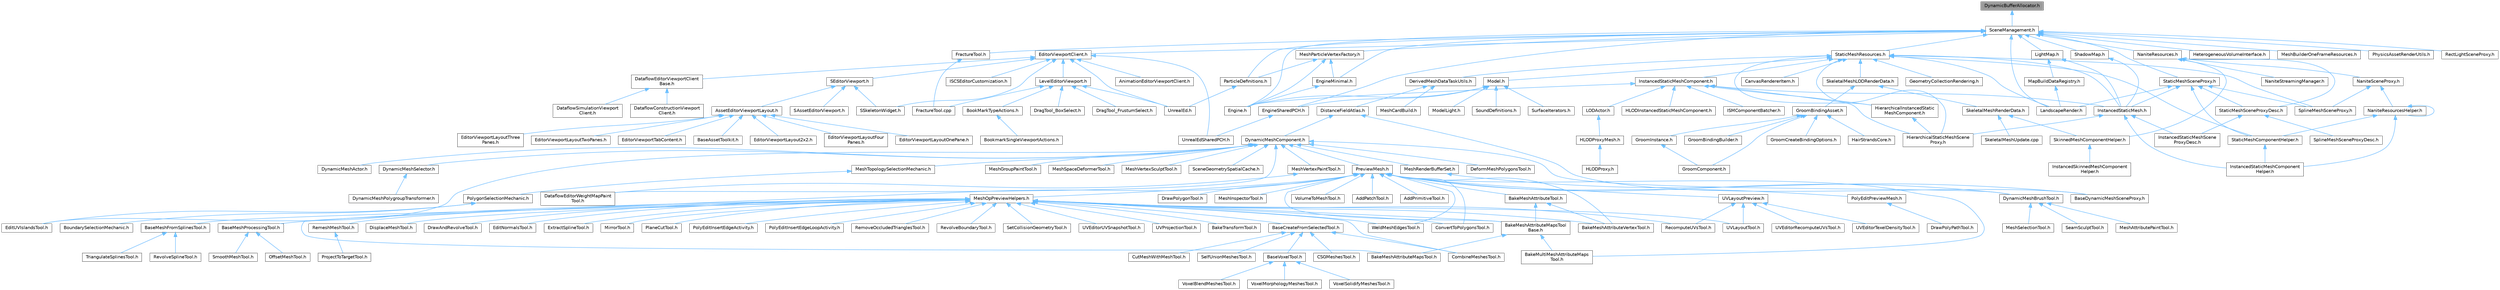 digraph "DynamicBufferAllocator.h"
{
 // INTERACTIVE_SVG=YES
 // LATEX_PDF_SIZE
  bgcolor="transparent";
  edge [fontname=Helvetica,fontsize=10,labelfontname=Helvetica,labelfontsize=10];
  node [fontname=Helvetica,fontsize=10,shape=box,height=0.2,width=0.4];
  Node1 [id="Node000001",label="DynamicBufferAllocator.h",height=0.2,width=0.4,color="gray40", fillcolor="grey60", style="filled", fontcolor="black",tooltip=" "];
  Node1 -> Node2 [id="edge1_Node000001_Node000002",dir="back",color="steelblue1",style="solid",tooltip=" "];
  Node2 [id="Node000002",label="SceneManagement.h",height=0.2,width=0.4,color="grey40", fillcolor="white", style="filled",URL="$de/db9/SceneManagement_8h.html",tooltip=" "];
  Node2 -> Node3 [id="edge2_Node000002_Node000003",dir="back",color="steelblue1",style="solid",tooltip=" "];
  Node3 [id="Node000003",label="EditorViewportClient.h",height=0.2,width=0.4,color="grey40", fillcolor="white", style="filled",URL="$d4/d41/EditorViewportClient_8h.html",tooltip=" "];
  Node3 -> Node4 [id="edge3_Node000003_Node000004",dir="back",color="steelblue1",style="solid",tooltip=" "];
  Node4 [id="Node000004",label="AnimationEditorViewportClient.h",height=0.2,width=0.4,color="grey40", fillcolor="white", style="filled",URL="$d1/d45/AnimationEditorViewportClient_8h.html",tooltip=" "];
  Node3 -> Node5 [id="edge4_Node000003_Node000005",dir="back",color="steelblue1",style="solid",tooltip=" "];
  Node5 [id="Node000005",label="DataflowEditorViewportClient\lBase.h",height=0.2,width=0.4,color="grey40", fillcolor="white", style="filled",URL="$d8/ddd/DataflowEditorViewportClientBase_8h.html",tooltip=" "];
  Node5 -> Node6 [id="edge5_Node000005_Node000006",dir="back",color="steelblue1",style="solid",tooltip=" "];
  Node6 [id="Node000006",label="DataflowConstructionViewport\lClient.h",height=0.2,width=0.4,color="grey40", fillcolor="white", style="filled",URL="$d5/da1/DataflowConstructionViewportClient_8h.html",tooltip=" "];
  Node5 -> Node7 [id="edge6_Node000005_Node000007",dir="back",color="steelblue1",style="solid",tooltip=" "];
  Node7 [id="Node000007",label="DataflowSimulationViewport\lClient.h",height=0.2,width=0.4,color="grey40", fillcolor="white", style="filled",URL="$da/d6a/DataflowSimulationViewportClient_8h.html",tooltip=" "];
  Node3 -> Node8 [id="edge7_Node000003_Node000008",dir="back",color="steelblue1",style="solid",tooltip=" "];
  Node8 [id="Node000008",label="ISCSEditorCustomization.h",height=0.2,width=0.4,color="grey40", fillcolor="white", style="filled",URL="$de/d19/ISCSEditorCustomization_8h.html",tooltip=" "];
  Node3 -> Node9 [id="edge8_Node000003_Node000009",dir="back",color="steelblue1",style="solid",tooltip=" "];
  Node9 [id="Node000009",label="LevelEditorViewport.h",height=0.2,width=0.4,color="grey40", fillcolor="white", style="filled",URL="$d4/ddf/LevelEditorViewport_8h.html",tooltip=" "];
  Node9 -> Node10 [id="edge9_Node000009_Node000010",dir="back",color="steelblue1",style="solid",tooltip=" "];
  Node10 [id="Node000010",label="BookMarkTypeActions.h",height=0.2,width=0.4,color="grey40", fillcolor="white", style="filled",URL="$d0/d2f/BookMarkTypeActions_8h.html",tooltip=" "];
  Node10 -> Node11 [id="edge10_Node000010_Node000011",dir="back",color="steelblue1",style="solid",tooltip=" "];
  Node11 [id="Node000011",label="BookmarkSingleViewportActions.h",height=0.2,width=0.4,color="grey40", fillcolor="white", style="filled",URL="$d3/dd5/BookmarkSingleViewportActions_8h.html",tooltip=" "];
  Node9 -> Node12 [id="edge11_Node000009_Node000012",dir="back",color="steelblue1",style="solid",tooltip=" "];
  Node12 [id="Node000012",label="DragTool_BoxSelect.h",height=0.2,width=0.4,color="grey40", fillcolor="white", style="filled",URL="$da/dbf/DragTool__BoxSelect_8h.html",tooltip=" "];
  Node9 -> Node13 [id="edge12_Node000009_Node000013",dir="back",color="steelblue1",style="solid",tooltip=" "];
  Node13 [id="Node000013",label="DragTool_FrustumSelect.h",height=0.2,width=0.4,color="grey40", fillcolor="white", style="filled",URL="$db/de7/DragTool__FrustumSelect_8h.html",tooltip=" "];
  Node9 -> Node14 [id="edge13_Node000009_Node000014",dir="back",color="steelblue1",style="solid",tooltip=" "];
  Node14 [id="Node000014",label="FractureTool.cpp",height=0.2,width=0.4,color="grey40", fillcolor="white", style="filled",URL="$dc/d9a/FractureTool_8cpp.html",tooltip=" "];
  Node9 -> Node15 [id="edge14_Node000009_Node000015",dir="back",color="steelblue1",style="solid",tooltip=" "];
  Node15 [id="Node000015",label="UnrealEd.h",height=0.2,width=0.4,color="grey40", fillcolor="white", style="filled",URL="$d2/d5f/UnrealEd_8h.html",tooltip=" "];
  Node3 -> Node16 [id="edge15_Node000003_Node000016",dir="back",color="steelblue1",style="solid",tooltip=" "];
  Node16 [id="Node000016",label="SEditorViewport.h",height=0.2,width=0.4,color="grey40", fillcolor="white", style="filled",URL="$dd/de0/SEditorViewport_8h.html",tooltip=" "];
  Node16 -> Node17 [id="edge16_Node000016_Node000017",dir="back",color="steelblue1",style="solid",tooltip=" "];
  Node17 [id="Node000017",label="AssetEditorViewportLayout.h",height=0.2,width=0.4,color="grey40", fillcolor="white", style="filled",URL="$df/d46/AssetEditorViewportLayout_8h.html",tooltip=" "];
  Node17 -> Node18 [id="edge17_Node000017_Node000018",dir="back",color="steelblue1",style="solid",tooltip=" "];
  Node18 [id="Node000018",label="BaseAssetToolkit.h",height=0.2,width=0.4,color="grey40", fillcolor="white", style="filled",URL="$d4/d85/BaseAssetToolkit_8h.html",tooltip=" "];
  Node17 -> Node19 [id="edge18_Node000017_Node000019",dir="back",color="steelblue1",style="solid",tooltip=" "];
  Node19 [id="Node000019",label="EditorViewportLayout2x2.h",height=0.2,width=0.4,color="grey40", fillcolor="white", style="filled",URL="$df/dbd/EditorViewportLayout2x2_8h.html",tooltip=" "];
  Node17 -> Node20 [id="edge19_Node000017_Node000020",dir="back",color="steelblue1",style="solid",tooltip=" "];
  Node20 [id="Node000020",label="EditorViewportLayoutFour\lPanes.h",height=0.2,width=0.4,color="grey40", fillcolor="white", style="filled",URL="$d4/d84/EditorViewportLayoutFourPanes_8h.html",tooltip=" "];
  Node17 -> Node21 [id="edge20_Node000017_Node000021",dir="back",color="steelblue1",style="solid",tooltip=" "];
  Node21 [id="Node000021",label="EditorViewportLayoutOnePane.h",height=0.2,width=0.4,color="grey40", fillcolor="white", style="filled",URL="$d2/da6/EditorViewportLayoutOnePane_8h.html",tooltip=" "];
  Node17 -> Node22 [id="edge21_Node000017_Node000022",dir="back",color="steelblue1",style="solid",tooltip=" "];
  Node22 [id="Node000022",label="EditorViewportLayoutThree\lPanes.h",height=0.2,width=0.4,color="grey40", fillcolor="white", style="filled",URL="$d2/d25/EditorViewportLayoutThreePanes_8h.html",tooltip=" "];
  Node17 -> Node23 [id="edge22_Node000017_Node000023",dir="back",color="steelblue1",style="solid",tooltip=" "];
  Node23 [id="Node000023",label="EditorViewportLayoutTwoPanes.h",height=0.2,width=0.4,color="grey40", fillcolor="white", style="filled",URL="$dc/d66/EditorViewportLayoutTwoPanes_8h.html",tooltip=" "];
  Node17 -> Node24 [id="edge23_Node000017_Node000024",dir="back",color="steelblue1",style="solid",tooltip=" "];
  Node24 [id="Node000024",label="EditorViewportTabContent.h",height=0.2,width=0.4,color="grey40", fillcolor="white", style="filled",URL="$d9/da4/EditorViewportTabContent_8h.html",tooltip=" "];
  Node16 -> Node25 [id="edge24_Node000016_Node000025",dir="back",color="steelblue1",style="solid",tooltip=" "];
  Node25 [id="Node000025",label="SAssetEditorViewport.h",height=0.2,width=0.4,color="grey40", fillcolor="white", style="filled",URL="$df/d5a/SAssetEditorViewport_8h.html",tooltip=" "];
  Node16 -> Node26 [id="edge25_Node000016_Node000026",dir="back",color="steelblue1",style="solid",tooltip=" "];
  Node26 [id="Node000026",label="SSkeletonWidget.h",height=0.2,width=0.4,color="grey40", fillcolor="white", style="filled",URL="$dd/da7/SSkeletonWidget_8h.html",tooltip=" "];
  Node3 -> Node26 [id="edge26_Node000003_Node000026",dir="back",color="steelblue1",style="solid",tooltip=" "];
  Node3 -> Node15 [id="edge27_Node000003_Node000015",dir="back",color="steelblue1",style="solid",tooltip=" "];
  Node3 -> Node27 [id="edge28_Node000003_Node000027",dir="back",color="steelblue1",style="solid",tooltip=" "];
  Node27 [id="Node000027",label="UnrealEdSharedPCH.h",height=0.2,width=0.4,color="grey40", fillcolor="white", style="filled",URL="$d1/de6/UnrealEdSharedPCH_8h.html",tooltip=" "];
  Node2 -> Node28 [id="edge29_Node000002_Node000028",dir="back",color="steelblue1",style="solid",tooltip=" "];
  Node28 [id="Node000028",label="Engine.h",height=0.2,width=0.4,color="grey40", fillcolor="white", style="filled",URL="$d1/d34/Public_2Engine_8h.html",tooltip=" "];
  Node2 -> Node29 [id="edge30_Node000002_Node000029",dir="back",color="steelblue1",style="solid",tooltip=" "];
  Node29 [id="Node000029",label="EngineMinimal.h",height=0.2,width=0.4,color="grey40", fillcolor="white", style="filled",URL="$d0/d2c/EngineMinimal_8h.html",tooltip=" "];
  Node29 -> Node28 [id="edge31_Node000029_Node000028",dir="back",color="steelblue1",style="solid",tooltip=" "];
  Node2 -> Node30 [id="edge32_Node000002_Node000030",dir="back",color="steelblue1",style="solid",tooltip=" "];
  Node30 [id="Node000030",label="EngineSharedPCH.h",height=0.2,width=0.4,color="grey40", fillcolor="white", style="filled",URL="$dc/dbb/EngineSharedPCH_8h.html",tooltip=" "];
  Node30 -> Node27 [id="edge33_Node000030_Node000027",dir="back",color="steelblue1",style="solid",tooltip=" "];
  Node2 -> Node31 [id="edge34_Node000002_Node000031",dir="back",color="steelblue1",style="solid",tooltip=" "];
  Node31 [id="Node000031",label="FractureTool.h",height=0.2,width=0.4,color="grey40", fillcolor="white", style="filled",URL="$d4/d30/FractureTool_8h.html",tooltip=" "];
  Node31 -> Node14 [id="edge35_Node000031_Node000014",dir="back",color="steelblue1",style="solid",tooltip=" "];
  Node2 -> Node32 [id="edge36_Node000002_Node000032",dir="back",color="steelblue1",style="solid",tooltip=" "];
  Node32 [id="Node000032",label="HeterogeneousVolumeInterface.h",height=0.2,width=0.4,color="grey40", fillcolor="white", style="filled",URL="$d3/de3/HeterogeneousVolumeInterface_8h.html",tooltip=" "];
  Node2 -> Node33 [id="edge37_Node000002_Node000033",dir="back",color="steelblue1",style="solid",tooltip=" "];
  Node33 [id="Node000033",label="LandscapeRender.h",height=0.2,width=0.4,color="grey40", fillcolor="white", style="filled",URL="$df/d67/LandscapeRender_8h.html",tooltip=" "];
  Node2 -> Node34 [id="edge38_Node000002_Node000034",dir="back",color="steelblue1",style="solid",tooltip=" "];
  Node34 [id="Node000034",label="LightMap.h",height=0.2,width=0.4,color="grey40", fillcolor="white", style="filled",URL="$d1/d76/LightMap_8h.html",tooltip=" "];
  Node34 -> Node35 [id="edge39_Node000034_Node000035",dir="back",color="steelblue1",style="solid",tooltip=" "];
  Node35 [id="Node000035",label="InstancedStaticMesh.h",height=0.2,width=0.4,color="grey40", fillcolor="white", style="filled",URL="$dd/d89/InstancedStaticMesh_8h.html",tooltip=" "];
  Node35 -> Node36 [id="edge40_Node000035_Node000036",dir="back",color="steelblue1",style="solid",tooltip=" "];
  Node36 [id="Node000036",label="HierarchicalStaticMeshScene\lProxy.h",height=0.2,width=0.4,color="grey40", fillcolor="white", style="filled",URL="$d3/d4d/HierarchicalStaticMeshSceneProxy_8h.html",tooltip=" "];
  Node35 -> Node37 [id="edge41_Node000035_Node000037",dir="back",color="steelblue1",style="solid",tooltip=" "];
  Node37 [id="Node000037",label="InstancedStaticMeshComponent\lHelper.h",height=0.2,width=0.4,color="grey40", fillcolor="white", style="filled",URL="$dc/dc7/InstancedStaticMeshComponentHelper_8h.html",tooltip=" "];
  Node35 -> Node38 [id="edge42_Node000035_Node000038",dir="back",color="steelblue1",style="solid",tooltip=" "];
  Node38 [id="Node000038",label="InstancedStaticMeshScene\lProxyDesc.h",height=0.2,width=0.4,color="grey40", fillcolor="white", style="filled",URL="$db/dcf/InstancedStaticMeshSceneProxyDesc_8h.html",tooltip=" "];
  Node34 -> Node39 [id="edge43_Node000034_Node000039",dir="back",color="steelblue1",style="solid",tooltip=" "];
  Node39 [id="Node000039",label="MapBuildDataRegistry.h",height=0.2,width=0.4,color="grey40", fillcolor="white", style="filled",URL="$df/dac/MapBuildDataRegistry_8h.html",tooltip=" "];
  Node39 -> Node33 [id="edge44_Node000039_Node000033",dir="back",color="steelblue1",style="solid",tooltip=" "];
  Node2 -> Node40 [id="edge45_Node000002_Node000040",dir="back",color="steelblue1",style="solid",tooltip=" "];
  Node40 [id="Node000040",label="MeshBuilderOneFrameResources.h",height=0.2,width=0.4,color="grey40", fillcolor="white", style="filled",URL="$df/d7c/MeshBuilderOneFrameResources_8h.html",tooltip=" "];
  Node2 -> Node41 [id="edge46_Node000002_Node000041",dir="back",color="steelblue1",style="solid",tooltip=" "];
  Node41 [id="Node000041",label="MeshParticleVertexFactory.h",height=0.2,width=0.4,color="grey40", fillcolor="white", style="filled",URL="$d5/d83/MeshParticleVertexFactory_8h.html",tooltip=" "];
  Node41 -> Node28 [id="edge47_Node000041_Node000028",dir="back",color="steelblue1",style="solid",tooltip=" "];
  Node41 -> Node29 [id="edge48_Node000041_Node000029",dir="back",color="steelblue1",style="solid",tooltip=" "];
  Node41 -> Node42 [id="edge49_Node000041_Node000042",dir="back",color="steelblue1",style="solid",tooltip=" "];
  Node42 [id="Node000042",label="ParticleDefinitions.h",height=0.2,width=0.4,color="grey40", fillcolor="white", style="filled",URL="$db/dde/ParticleDefinitions_8h.html",tooltip=" "];
  Node42 -> Node15 [id="edge50_Node000042_Node000015",dir="back",color="steelblue1",style="solid",tooltip=" "];
  Node2 -> Node43 [id="edge51_Node000002_Node000043",dir="back",color="steelblue1",style="solid",tooltip=" "];
  Node43 [id="Node000043",label="NaniteResources.h",height=0.2,width=0.4,color="grey40", fillcolor="white", style="filled",URL="$d7/d8b/NaniteResources_8h.html",tooltip=" "];
  Node43 -> Node44 [id="edge52_Node000043_Node000044",dir="back",color="steelblue1",style="solid",tooltip=" "];
  Node44 [id="Node000044",label="NaniteSceneProxy.h",height=0.2,width=0.4,color="grey40", fillcolor="white", style="filled",URL="$de/dae/NaniteSceneProxy_8h.html",tooltip=" "];
  Node44 -> Node45 [id="edge53_Node000044_Node000045",dir="back",color="steelblue1",style="solid",tooltip=" "];
  Node45 [id="Node000045",label="NaniteResourcesHelper.h",height=0.2,width=0.4,color="grey40", fillcolor="white", style="filled",URL="$dc/d48/NaniteResourcesHelper_8h.html",tooltip=" "];
  Node45 -> Node37 [id="edge54_Node000045_Node000037",dir="back",color="steelblue1",style="solid",tooltip=" "];
  Node45 -> Node45 [id="edge55_Node000045_Node000045",dir="back",color="steelblue1",style="solid",tooltip=" "];
  Node45 -> Node46 [id="edge56_Node000045_Node000046",dir="back",color="steelblue1",style="solid",tooltip=" "];
  Node46 [id="Node000046",label="StaticMeshComponentHelper.h",height=0.2,width=0.4,color="grey40", fillcolor="white", style="filled",URL="$dc/dc1/StaticMeshComponentHelper_8h.html",tooltip=" "];
  Node46 -> Node37 [id="edge57_Node000046_Node000037",dir="back",color="steelblue1",style="solid",tooltip=" "];
  Node44 -> Node47 [id="edge58_Node000044_Node000047",dir="back",color="steelblue1",style="solid",tooltip=" "];
  Node47 [id="Node000047",label="SplineMeshSceneProxy.h",height=0.2,width=0.4,color="grey40", fillcolor="white", style="filled",URL="$dd/dcb/SplineMeshSceneProxy_8h.html",tooltip=" "];
  Node43 -> Node48 [id="edge59_Node000043_Node000048",dir="back",color="steelblue1",style="solid",tooltip=" "];
  Node48 [id="Node000048",label="NaniteStreamingManager.h",height=0.2,width=0.4,color="grey40", fillcolor="white", style="filled",URL="$d2/d3f/NaniteStreamingManager_8h.html",tooltip=" "];
  Node43 -> Node49 [id="edge60_Node000043_Node000049",dir="back",color="steelblue1",style="solid",tooltip=" "];
  Node49 [id="Node000049",label="SkinnedMeshComponentHelper.h",height=0.2,width=0.4,color="grey40", fillcolor="white", style="filled",URL="$db/d81/SkinnedMeshComponentHelper_8h.html",tooltip=" "];
  Node49 -> Node50 [id="edge61_Node000049_Node000050",dir="back",color="steelblue1",style="solid",tooltip=" "];
  Node50 [id="Node000050",label="InstancedSkinnedMeshComponent\lHelper.h",height=0.2,width=0.4,color="grey40", fillcolor="white", style="filled",URL="$d1/d86/InstancedSkinnedMeshComponentHelper_8h.html",tooltip=" "];
  Node43 -> Node51 [id="edge62_Node000043_Node000051",dir="back",color="steelblue1",style="solid",tooltip=" "];
  Node51 [id="Node000051",label="StaticMeshSceneProxyDesc.h",height=0.2,width=0.4,color="grey40", fillcolor="white", style="filled",URL="$d0/d31/StaticMeshSceneProxyDesc_8h.html",tooltip=" "];
  Node51 -> Node38 [id="edge63_Node000051_Node000038",dir="back",color="steelblue1",style="solid",tooltip=" "];
  Node51 -> Node52 [id="edge64_Node000051_Node000052",dir="back",color="steelblue1",style="solid",tooltip=" "];
  Node52 [id="Node000052",label="SplineMeshSceneProxyDesc.h",height=0.2,width=0.4,color="grey40", fillcolor="white", style="filled",URL="$db/d1b/SplineMeshSceneProxyDesc_8h.html",tooltip=" "];
  Node2 -> Node42 [id="edge65_Node000002_Node000042",dir="back",color="steelblue1",style="solid",tooltip=" "];
  Node2 -> Node53 [id="edge66_Node000002_Node000053",dir="back",color="steelblue1",style="solid",tooltip=" "];
  Node53 [id="Node000053",label="PhysicsAssetRenderUtils.h",height=0.2,width=0.4,color="grey40", fillcolor="white", style="filled",URL="$d2/dee/PhysicsAssetRenderUtils_8h.html",tooltip=" "];
  Node2 -> Node54 [id="edge67_Node000002_Node000054",dir="back",color="steelblue1",style="solid",tooltip=" "];
  Node54 [id="Node000054",label="RectLightSceneProxy.h",height=0.2,width=0.4,color="grey40", fillcolor="white", style="filled",URL="$d4/d78/RectLightSceneProxy_8h.html",tooltip=" "];
  Node2 -> Node55 [id="edge68_Node000002_Node000055",dir="back",color="steelblue1",style="solid",tooltip=" "];
  Node55 [id="Node000055",label="ShadowMap.h",height=0.2,width=0.4,color="grey40", fillcolor="white", style="filled",URL="$d1/ddb/ShadowMap_8h.html",tooltip=" "];
  Node55 -> Node35 [id="edge69_Node000055_Node000035",dir="back",color="steelblue1",style="solid",tooltip=" "];
  Node2 -> Node56 [id="edge70_Node000002_Node000056",dir="back",color="steelblue1",style="solid",tooltip=" "];
  Node56 [id="Node000056",label="StaticMeshResources.h",height=0.2,width=0.4,color="grey40", fillcolor="white", style="filled",URL="$d0/db7/StaticMeshResources_8h.html",tooltip=" "];
  Node56 -> Node57 [id="edge71_Node000056_Node000057",dir="back",color="steelblue1",style="solid",tooltip=" "];
  Node57 [id="Node000057",label="CanvasRendererItem.h",height=0.2,width=0.4,color="grey40", fillcolor="white", style="filled",URL="$d7/d93/CanvasRendererItem_8h.html",tooltip=" "];
  Node56 -> Node58 [id="edge72_Node000056_Node000058",dir="back",color="steelblue1",style="solid",tooltip=" "];
  Node58 [id="Node000058",label="DerivedMeshDataTaskUtils.h",height=0.2,width=0.4,color="grey40", fillcolor="white", style="filled",URL="$d2/d98/DerivedMeshDataTaskUtils_8h.html",tooltip=" "];
  Node58 -> Node59 [id="edge73_Node000058_Node000059",dir="back",color="steelblue1",style="solid",tooltip=" "];
  Node59 [id="Node000059",label="DistanceFieldAtlas.h",height=0.2,width=0.4,color="grey40", fillcolor="white", style="filled",URL="$df/def/DistanceFieldAtlas_8h.html",tooltip=" "];
  Node59 -> Node60 [id="edge74_Node000059_Node000060",dir="back",color="steelblue1",style="solid",tooltip=" "];
  Node60 [id="Node000060",label="BaseDynamicMeshSceneProxy.h",height=0.2,width=0.4,color="grey40", fillcolor="white", style="filled",URL="$d2/dee/BaseDynamicMeshSceneProxy_8h.html",tooltip=" "];
  Node59 -> Node61 [id="edge75_Node000059_Node000061",dir="back",color="steelblue1",style="solid",tooltip=" "];
  Node61 [id="Node000061",label="DynamicMeshComponent.h",height=0.2,width=0.4,color="grey40", fillcolor="white", style="filled",URL="$d8/d66/DynamicMeshComponent_8h.html",tooltip=" "];
  Node61 -> Node62 [id="edge76_Node000061_Node000062",dir="back",color="steelblue1",style="solid",tooltip=" "];
  Node62 [id="Node000062",label="DataflowEditorWeightMapPaint\lTool.h",height=0.2,width=0.4,color="grey40", fillcolor="white", style="filled",URL="$db/d46/DataflowEditorWeightMapPaintTool_8h.html",tooltip=" "];
  Node61 -> Node63 [id="edge77_Node000061_Node000063",dir="back",color="steelblue1",style="solid",tooltip=" "];
  Node63 [id="Node000063",label="DeformMeshPolygonsTool.h",height=0.2,width=0.4,color="grey40", fillcolor="white", style="filled",URL="$db/d72/DeformMeshPolygonsTool_8h.html",tooltip=" "];
  Node61 -> Node64 [id="edge78_Node000061_Node000064",dir="back",color="steelblue1",style="solid",tooltip=" "];
  Node64 [id="Node000064",label="DynamicMeshActor.h",height=0.2,width=0.4,color="grey40", fillcolor="white", style="filled",URL="$d1/d71/DynamicMeshActor_8h.html",tooltip=" "];
  Node61 -> Node65 [id="edge79_Node000061_Node000065",dir="back",color="steelblue1",style="solid",tooltip=" "];
  Node65 [id="Node000065",label="DynamicMeshBrushTool.h",height=0.2,width=0.4,color="grey40", fillcolor="white", style="filled",URL="$da/d04/DynamicMeshBrushTool_8h.html",tooltip=" "];
  Node65 -> Node66 [id="edge80_Node000065_Node000066",dir="back",color="steelblue1",style="solid",tooltip=" "];
  Node66 [id="Node000066",label="MeshAttributePaintTool.h",height=0.2,width=0.4,color="grey40", fillcolor="white", style="filled",URL="$d3/d29/MeshAttributePaintTool_8h.html",tooltip=" "];
  Node65 -> Node67 [id="edge81_Node000065_Node000067",dir="back",color="steelblue1",style="solid",tooltip=" "];
  Node67 [id="Node000067",label="MeshSelectionTool.h",height=0.2,width=0.4,color="grey40", fillcolor="white", style="filled",URL="$d8/d80/MeshSelectionTool_8h.html",tooltip=" "];
  Node65 -> Node68 [id="edge82_Node000065_Node000068",dir="back",color="steelblue1",style="solid",tooltip=" "];
  Node68 [id="Node000068",label="SeamSculptTool.h",height=0.2,width=0.4,color="grey40", fillcolor="white", style="filled",URL="$d1/d31/SeamSculptTool_8h.html",tooltip=" "];
  Node61 -> Node69 [id="edge83_Node000061_Node000069",dir="back",color="steelblue1",style="solid",tooltip=" "];
  Node69 [id="Node000069",label="DynamicMeshSelector.h",height=0.2,width=0.4,color="grey40", fillcolor="white", style="filled",URL="$dc/d01/DynamicMeshSelector_8h.html",tooltip=" "];
  Node69 -> Node70 [id="edge84_Node000069_Node000070",dir="back",color="steelblue1",style="solid",tooltip=" "];
  Node70 [id="Node000070",label="DynamicMeshPolygroupTransformer.h",height=0.2,width=0.4,color="grey40", fillcolor="white", style="filled",URL="$dc/db2/DynamicMeshPolygroupTransformer_8h.html",tooltip=" "];
  Node61 -> Node71 [id="edge85_Node000061_Node000071",dir="back",color="steelblue1",style="solid",tooltip=" "];
  Node71 [id="Node000071",label="EditUVIslandsTool.h",height=0.2,width=0.4,color="grey40", fillcolor="white", style="filled",URL="$d0/de4/EditUVIslandsTool_8h.html",tooltip=" "];
  Node61 -> Node72 [id="edge86_Node000061_Node000072",dir="back",color="steelblue1",style="solid",tooltip=" "];
  Node72 [id="Node000072",label="MeshGroupPaintTool.h",height=0.2,width=0.4,color="grey40", fillcolor="white", style="filled",URL="$dd/d04/MeshGroupPaintTool_8h.html",tooltip=" "];
  Node61 -> Node73 [id="edge87_Node000061_Node000073",dir="back",color="steelblue1",style="solid",tooltip=" "];
  Node73 [id="Node000073",label="MeshRenderBufferSet.h",height=0.2,width=0.4,color="grey40", fillcolor="white", style="filled",URL="$de/dc2/MeshRenderBufferSet_8h.html",tooltip=" "];
  Node73 -> Node60 [id="edge88_Node000073_Node000060",dir="back",color="steelblue1",style="solid",tooltip=" "];
  Node61 -> Node74 [id="edge89_Node000061_Node000074",dir="back",color="steelblue1",style="solid",tooltip=" "];
  Node74 [id="Node000074",label="MeshSpaceDeformerTool.h",height=0.2,width=0.4,color="grey40", fillcolor="white", style="filled",URL="$d7/dc8/MeshSpaceDeformerTool_8h.html",tooltip=" "];
  Node61 -> Node75 [id="edge90_Node000061_Node000075",dir="back",color="steelblue1",style="solid",tooltip=" "];
  Node75 [id="Node000075",label="MeshTopologySelectionMechanic.h",height=0.2,width=0.4,color="grey40", fillcolor="white", style="filled",URL="$d5/d15/MeshTopologySelectionMechanic_8h.html",tooltip=" "];
  Node75 -> Node76 [id="edge91_Node000075_Node000076",dir="back",color="steelblue1",style="solid",tooltip=" "];
  Node76 [id="Node000076",label="PolygonSelectionMechanic.h",height=0.2,width=0.4,color="grey40", fillcolor="white", style="filled",URL="$da/dff/PolygonSelectionMechanic_8h.html",tooltip=" "];
  Node76 -> Node77 [id="edge92_Node000076_Node000077",dir="back",color="steelblue1",style="solid",tooltip=" "];
  Node77 [id="Node000077",label="BoundarySelectionMechanic.h",height=0.2,width=0.4,color="grey40", fillcolor="white", style="filled",URL="$d8/dd6/BoundarySelectionMechanic_8h.html",tooltip=" "];
  Node76 -> Node71 [id="edge93_Node000076_Node000071",dir="back",color="steelblue1",style="solid",tooltip=" "];
  Node61 -> Node78 [id="edge94_Node000061_Node000078",dir="back",color="steelblue1",style="solid",tooltip=" "];
  Node78 [id="Node000078",label="MeshVertexPaintTool.h",height=0.2,width=0.4,color="grey40", fillcolor="white", style="filled",URL="$db/d74/MeshVertexPaintTool_8h.html",tooltip=" "];
  Node78 -> Node62 [id="edge95_Node000078_Node000062",dir="back",color="steelblue1",style="solid",tooltip=" "];
  Node61 -> Node79 [id="edge96_Node000061_Node000079",dir="back",color="steelblue1",style="solid",tooltip=" "];
  Node79 [id="Node000079",label="MeshVertexSculptTool.h",height=0.2,width=0.4,color="grey40", fillcolor="white", style="filled",URL="$dc/da6/MeshVertexSculptTool_8h.html",tooltip=" "];
  Node61 -> Node80 [id="edge97_Node000061_Node000080",dir="back",color="steelblue1",style="solid",tooltip=" "];
  Node80 [id="Node000080",label="PreviewMesh.h",height=0.2,width=0.4,color="grey40", fillcolor="white", style="filled",URL="$d6/d30/PreviewMesh_8h.html",tooltip=" "];
  Node80 -> Node81 [id="edge98_Node000080_Node000081",dir="back",color="steelblue1",style="solid",tooltip=" "];
  Node81 [id="Node000081",label="AddPatchTool.h",height=0.2,width=0.4,color="grey40", fillcolor="white", style="filled",URL="$d5/deb/AddPatchTool_8h.html",tooltip=" "];
  Node80 -> Node82 [id="edge99_Node000080_Node000082",dir="back",color="steelblue1",style="solid",tooltip=" "];
  Node82 [id="Node000082",label="AddPrimitiveTool.h",height=0.2,width=0.4,color="grey40", fillcolor="white", style="filled",URL="$d5/dbf/AddPrimitiveTool_8h.html",tooltip=" "];
  Node80 -> Node83 [id="edge100_Node000080_Node000083",dir="back",color="steelblue1",style="solid",tooltip=" "];
  Node83 [id="Node000083",label="BakeMeshAttributeMapsTool.h",height=0.2,width=0.4,color="grey40", fillcolor="white", style="filled",URL="$d8/d14/BakeMeshAttributeMapsTool_8h.html",tooltip=" "];
  Node80 -> Node84 [id="edge101_Node000080_Node000084",dir="back",color="steelblue1",style="solid",tooltip=" "];
  Node84 [id="Node000084",label="BakeMeshAttributeMapsTool\lBase.h",height=0.2,width=0.4,color="grey40", fillcolor="white", style="filled",URL="$dc/d68/BakeMeshAttributeMapsToolBase_8h.html",tooltip=" "];
  Node84 -> Node83 [id="edge102_Node000084_Node000083",dir="back",color="steelblue1",style="solid",tooltip=" "];
  Node84 -> Node85 [id="edge103_Node000084_Node000085",dir="back",color="steelblue1",style="solid",tooltip=" "];
  Node85 [id="Node000085",label="BakeMultiMeshAttributeMaps\lTool.h",height=0.2,width=0.4,color="grey40", fillcolor="white", style="filled",URL="$d7/d65/BakeMultiMeshAttributeMapsTool_8h.html",tooltip=" "];
  Node80 -> Node86 [id="edge104_Node000080_Node000086",dir="back",color="steelblue1",style="solid",tooltip=" "];
  Node86 [id="Node000086",label="BakeMeshAttributeTool.h",height=0.2,width=0.4,color="grey40", fillcolor="white", style="filled",URL="$d0/d82/BakeMeshAttributeTool_8h.html",tooltip=" "];
  Node86 -> Node84 [id="edge105_Node000086_Node000084",dir="back",color="steelblue1",style="solid",tooltip=" "];
  Node86 -> Node87 [id="edge106_Node000086_Node000087",dir="back",color="steelblue1",style="solid",tooltip=" "];
  Node87 [id="Node000087",label="BakeMeshAttributeVertexTool.h",height=0.2,width=0.4,color="grey40", fillcolor="white", style="filled",URL="$d6/d76/BakeMeshAttributeVertexTool_8h.html",tooltip=" "];
  Node80 -> Node87 [id="edge107_Node000080_Node000087",dir="back",color="steelblue1",style="solid",tooltip=" "];
  Node80 -> Node85 [id="edge108_Node000080_Node000085",dir="back",color="steelblue1",style="solid",tooltip=" "];
  Node80 -> Node88 [id="edge109_Node000080_Node000088",dir="back",color="steelblue1",style="solid",tooltip=" "];
  Node88 [id="Node000088",label="ConvertToPolygonsTool.h",height=0.2,width=0.4,color="grey40", fillcolor="white", style="filled",URL="$d7/d5a/ConvertToPolygonsTool_8h.html",tooltip=" "];
  Node80 -> Node89 [id="edge110_Node000080_Node000089",dir="back",color="steelblue1",style="solid",tooltip=" "];
  Node89 [id="Node000089",label="DrawPolygonTool.h",height=0.2,width=0.4,color="grey40", fillcolor="white", style="filled",URL="$d0/d15/DrawPolygonTool_8h.html",tooltip=" "];
  Node80 -> Node65 [id="edge111_Node000080_Node000065",dir="back",color="steelblue1",style="solid",tooltip=" "];
  Node80 -> Node90 [id="edge112_Node000080_Node000090",dir="back",color="steelblue1",style="solid",tooltip=" "];
  Node90 [id="Node000090",label="MeshInspectorTool.h",height=0.2,width=0.4,color="grey40", fillcolor="white", style="filled",URL="$de/da1/MeshInspectorTool_8h.html",tooltip=" "];
  Node80 -> Node91 [id="edge113_Node000080_Node000091",dir="back",color="steelblue1",style="solid",tooltip=" "];
  Node91 [id="Node000091",label="MeshOpPreviewHelpers.h",height=0.2,width=0.4,color="grey40", fillcolor="white", style="filled",URL="$de/d33/MeshOpPreviewHelpers_8h.html",tooltip=" "];
  Node91 -> Node84 [id="edge114_Node000091_Node000084",dir="back",color="steelblue1",style="solid",tooltip=" "];
  Node91 -> Node87 [id="edge115_Node000091_Node000087",dir="back",color="steelblue1",style="solid",tooltip=" "];
  Node91 -> Node92 [id="edge116_Node000091_Node000092",dir="back",color="steelblue1",style="solid",tooltip=" "];
  Node92 [id="Node000092",label="BakeTransformTool.h",height=0.2,width=0.4,color="grey40", fillcolor="white", style="filled",URL="$dc/d39/BakeTransformTool_8h.html",tooltip=" "];
  Node91 -> Node93 [id="edge117_Node000091_Node000093",dir="back",color="steelblue1",style="solid",tooltip=" "];
  Node93 [id="Node000093",label="BaseCreateFromSelectedTool.h",height=0.2,width=0.4,color="grey40", fillcolor="white", style="filled",URL="$de/dc7/BaseCreateFromSelectedTool_8h.html",tooltip=" "];
  Node93 -> Node94 [id="edge118_Node000093_Node000094",dir="back",color="steelblue1",style="solid",tooltip=" "];
  Node94 [id="Node000094",label="BaseVoxelTool.h",height=0.2,width=0.4,color="grey40", fillcolor="white", style="filled",URL="$db/d63/BaseVoxelTool_8h.html",tooltip=" "];
  Node94 -> Node95 [id="edge119_Node000094_Node000095",dir="back",color="steelblue1",style="solid",tooltip=" "];
  Node95 [id="Node000095",label="VoxelBlendMeshesTool.h",height=0.2,width=0.4,color="grey40", fillcolor="white", style="filled",URL="$da/d0e/VoxelBlendMeshesTool_8h.html",tooltip=" "];
  Node94 -> Node96 [id="edge120_Node000094_Node000096",dir="back",color="steelblue1",style="solid",tooltip=" "];
  Node96 [id="Node000096",label="VoxelMorphologyMeshesTool.h",height=0.2,width=0.4,color="grey40", fillcolor="white", style="filled",URL="$dc/d30/VoxelMorphologyMeshesTool_8h.html",tooltip=" "];
  Node94 -> Node97 [id="edge121_Node000094_Node000097",dir="back",color="steelblue1",style="solid",tooltip=" "];
  Node97 [id="Node000097",label="VoxelSolidifyMeshesTool.h",height=0.2,width=0.4,color="grey40", fillcolor="white", style="filled",URL="$de/da2/VoxelSolidifyMeshesTool_8h.html",tooltip=" "];
  Node93 -> Node98 [id="edge122_Node000093_Node000098",dir="back",color="steelblue1",style="solid",tooltip=" "];
  Node98 [id="Node000098",label="CSGMeshesTool.h",height=0.2,width=0.4,color="grey40", fillcolor="white", style="filled",URL="$db/dd1/CSGMeshesTool_8h.html",tooltip=" "];
  Node93 -> Node99 [id="edge123_Node000093_Node000099",dir="back",color="steelblue1",style="solid",tooltip=" "];
  Node99 [id="Node000099",label="CombineMeshesTool.h",height=0.2,width=0.4,color="grey40", fillcolor="white", style="filled",URL="$dd/da3/CombineMeshesTool_8h.html",tooltip=" "];
  Node93 -> Node100 [id="edge124_Node000093_Node000100",dir="back",color="steelblue1",style="solid",tooltip=" "];
  Node100 [id="Node000100",label="CutMeshWithMeshTool.h",height=0.2,width=0.4,color="grey40", fillcolor="white", style="filled",URL="$d2/d2c/CutMeshWithMeshTool_8h.html",tooltip=" "];
  Node93 -> Node101 [id="edge125_Node000093_Node000101",dir="back",color="steelblue1",style="solid",tooltip=" "];
  Node101 [id="Node000101",label="SelfUnionMeshesTool.h",height=0.2,width=0.4,color="grey40", fillcolor="white", style="filled",URL="$dc/dad/SelfUnionMeshesTool_8h.html",tooltip=" "];
  Node91 -> Node102 [id="edge126_Node000091_Node000102",dir="back",color="steelblue1",style="solid",tooltip=" "];
  Node102 [id="Node000102",label="BaseMeshFromSplinesTool.h",height=0.2,width=0.4,color="grey40", fillcolor="white", style="filled",URL="$da/d31/BaseMeshFromSplinesTool_8h.html",tooltip=" "];
  Node102 -> Node103 [id="edge127_Node000102_Node000103",dir="back",color="steelblue1",style="solid",tooltip=" "];
  Node103 [id="Node000103",label="RevolveSplineTool.h",height=0.2,width=0.4,color="grey40", fillcolor="white", style="filled",URL="$d3/d36/RevolveSplineTool_8h.html",tooltip=" "];
  Node102 -> Node104 [id="edge128_Node000102_Node000104",dir="back",color="steelblue1",style="solid",tooltip=" "];
  Node104 [id="Node000104",label="TriangulateSplinesTool.h",height=0.2,width=0.4,color="grey40", fillcolor="white", style="filled",URL="$d9/de6/TriangulateSplinesTool_8h.html",tooltip=" "];
  Node91 -> Node105 [id="edge129_Node000091_Node000105",dir="back",color="steelblue1",style="solid",tooltip=" "];
  Node105 [id="Node000105",label="BaseMeshProcessingTool.h",height=0.2,width=0.4,color="grey40", fillcolor="white", style="filled",URL="$d4/d77/BaseMeshProcessingTool_8h.html",tooltip=" "];
  Node105 -> Node106 [id="edge130_Node000105_Node000106",dir="back",color="steelblue1",style="solid",tooltip=" "];
  Node106 [id="Node000106",label="OffsetMeshTool.h",height=0.2,width=0.4,color="grey40", fillcolor="white", style="filled",URL="$da/d01/OffsetMeshTool_8h.html",tooltip=" "];
  Node105 -> Node107 [id="edge131_Node000105_Node000107",dir="back",color="steelblue1",style="solid",tooltip=" "];
  Node107 [id="Node000107",label="SmoothMeshTool.h",height=0.2,width=0.4,color="grey40", fillcolor="white", style="filled",URL="$da/da9/SmoothMeshTool_8h.html",tooltip=" "];
  Node91 -> Node99 [id="edge132_Node000091_Node000099",dir="back",color="steelblue1",style="solid",tooltip=" "];
  Node91 -> Node88 [id="edge133_Node000091_Node000088",dir="back",color="steelblue1",style="solid",tooltip=" "];
  Node91 -> Node108 [id="edge134_Node000091_Node000108",dir="back",color="steelblue1",style="solid",tooltip=" "];
  Node108 [id="Node000108",label="DisplaceMeshTool.h",height=0.2,width=0.4,color="grey40", fillcolor="white", style="filled",URL="$da/d28/DisplaceMeshTool_8h.html",tooltip=" "];
  Node91 -> Node109 [id="edge135_Node000091_Node000109",dir="back",color="steelblue1",style="solid",tooltip=" "];
  Node109 [id="Node000109",label="DrawAndRevolveTool.h",height=0.2,width=0.4,color="grey40", fillcolor="white", style="filled",URL="$d8/d06/DrawAndRevolveTool_8h.html",tooltip=" "];
  Node91 -> Node110 [id="edge136_Node000091_Node000110",dir="back",color="steelblue1",style="solid",tooltip=" "];
  Node110 [id="Node000110",label="EditNormalsTool.h",height=0.2,width=0.4,color="grey40", fillcolor="white", style="filled",URL="$de/d53/EditNormalsTool_8h.html",tooltip=" "];
  Node91 -> Node111 [id="edge137_Node000091_Node000111",dir="back",color="steelblue1",style="solid",tooltip=" "];
  Node111 [id="Node000111",label="ExtractSplineTool.h",height=0.2,width=0.4,color="grey40", fillcolor="white", style="filled",URL="$d3/d4d/ExtractSplineTool_8h.html",tooltip=" "];
  Node91 -> Node112 [id="edge138_Node000091_Node000112",dir="back",color="steelblue1",style="solid",tooltip=" "];
  Node112 [id="Node000112",label="MirrorTool.h",height=0.2,width=0.4,color="grey40", fillcolor="white", style="filled",URL="$d3/dc9/MirrorTool_8h.html",tooltip=" "];
  Node91 -> Node113 [id="edge139_Node000091_Node000113",dir="back",color="steelblue1",style="solid",tooltip=" "];
  Node113 [id="Node000113",label="PlaneCutTool.h",height=0.2,width=0.4,color="grey40", fillcolor="white", style="filled",URL="$dd/def/PlaneCutTool_8h.html",tooltip=" "];
  Node91 -> Node114 [id="edge140_Node000091_Node000114",dir="back",color="steelblue1",style="solid",tooltip=" "];
  Node114 [id="Node000114",label="PolyEditInsertEdgeActivity.h",height=0.2,width=0.4,color="grey40", fillcolor="white", style="filled",URL="$d1/d26/PolyEditInsertEdgeActivity_8h.html",tooltip=" "];
  Node91 -> Node115 [id="edge141_Node000091_Node000115",dir="back",color="steelblue1",style="solid",tooltip=" "];
  Node115 [id="Node000115",label="PolyEditInsertEdgeLoopActivity.h",height=0.2,width=0.4,color="grey40", fillcolor="white", style="filled",URL="$d5/d37/PolyEditInsertEdgeLoopActivity_8h.html",tooltip=" "];
  Node91 -> Node116 [id="edge142_Node000091_Node000116",dir="back",color="steelblue1",style="solid",tooltip=" "];
  Node116 [id="Node000116",label="RecomputeUVsTool.h",height=0.2,width=0.4,color="grey40", fillcolor="white", style="filled",URL="$d0/d92/RecomputeUVsTool_8h.html",tooltip=" "];
  Node91 -> Node117 [id="edge143_Node000091_Node000117",dir="back",color="steelblue1",style="solid",tooltip=" "];
  Node117 [id="Node000117",label="RemeshMeshTool.h",height=0.2,width=0.4,color="grey40", fillcolor="white", style="filled",URL="$dc/dd6/RemeshMeshTool_8h.html",tooltip=" "];
  Node117 -> Node118 [id="edge144_Node000117_Node000118",dir="back",color="steelblue1",style="solid",tooltip=" "];
  Node118 [id="Node000118",label="ProjectToTargetTool.h",height=0.2,width=0.4,color="grey40", fillcolor="white", style="filled",URL="$d3/daa/ProjectToTargetTool_8h.html",tooltip=" "];
  Node91 -> Node119 [id="edge145_Node000091_Node000119",dir="back",color="steelblue1",style="solid",tooltip=" "];
  Node119 [id="Node000119",label="RemoveOccludedTrianglesTool.h",height=0.2,width=0.4,color="grey40", fillcolor="white", style="filled",URL="$d9/da1/RemoveOccludedTrianglesTool_8h.html",tooltip=" "];
  Node91 -> Node120 [id="edge146_Node000091_Node000120",dir="back",color="steelblue1",style="solid",tooltip=" "];
  Node120 [id="Node000120",label="RevolveBoundaryTool.h",height=0.2,width=0.4,color="grey40", fillcolor="white", style="filled",URL="$da/dce/RevolveBoundaryTool_8h.html",tooltip=" "];
  Node91 -> Node121 [id="edge147_Node000091_Node000121",dir="back",color="steelblue1",style="solid",tooltip=" "];
  Node121 [id="Node000121",label="SetCollisionGeometryTool.h",height=0.2,width=0.4,color="grey40", fillcolor="white", style="filled",URL="$d0/de6/SetCollisionGeometryTool_8h.html",tooltip=" "];
  Node91 -> Node122 [id="edge148_Node000091_Node000122",dir="back",color="steelblue1",style="solid",tooltip=" "];
  Node122 [id="Node000122",label="UVEditorUVSnapshotTool.h",height=0.2,width=0.4,color="grey40", fillcolor="white", style="filled",URL="$d4/dd6/UVEditorUVSnapshotTool_8h.html",tooltip=" "];
  Node91 -> Node123 [id="edge149_Node000091_Node000123",dir="back",color="steelblue1",style="solid",tooltip=" "];
  Node123 [id="Node000123",label="UVLayoutTool.h",height=0.2,width=0.4,color="grey40", fillcolor="white", style="filled",URL="$d6/d89/UVLayoutTool_8h.html",tooltip=" "];
  Node91 -> Node124 [id="edge150_Node000091_Node000124",dir="back",color="steelblue1",style="solid",tooltip=" "];
  Node124 [id="Node000124",label="UVProjectionTool.h",height=0.2,width=0.4,color="grey40", fillcolor="white", style="filled",URL="$d5/d4f/UVProjectionTool_8h.html",tooltip=" "];
  Node91 -> Node125 [id="edge151_Node000091_Node000125",dir="back",color="steelblue1",style="solid",tooltip=" "];
  Node125 [id="Node000125",label="WeldMeshEdgesTool.h",height=0.2,width=0.4,color="grey40", fillcolor="white", style="filled",URL="$d5/d6e/WeldMeshEdgesTool_8h.html",tooltip=" "];
  Node80 -> Node126 [id="edge152_Node000080_Node000126",dir="back",color="steelblue1",style="solid",tooltip=" "];
  Node126 [id="Node000126",label="PolyEditPreviewMesh.h",height=0.2,width=0.4,color="grey40", fillcolor="white", style="filled",URL="$d2/de8/PolyEditPreviewMesh_8h.html",tooltip=" "];
  Node126 -> Node127 [id="edge153_Node000126_Node000127",dir="back",color="steelblue1",style="solid",tooltip=" "];
  Node127 [id="Node000127",label="DrawPolyPathTool.h",height=0.2,width=0.4,color="grey40", fillcolor="white", style="filled",URL="$dc/d3e/DrawPolyPathTool_8h.html",tooltip=" "];
  Node80 -> Node128 [id="edge154_Node000080_Node000128",dir="back",color="steelblue1",style="solid",tooltip=" "];
  Node128 [id="Node000128",label="UVLayoutPreview.h",height=0.2,width=0.4,color="grey40", fillcolor="white", style="filled",URL="$dd/d16/UVLayoutPreview_8h.html",tooltip=" "];
  Node128 -> Node116 [id="edge155_Node000128_Node000116",dir="back",color="steelblue1",style="solid",tooltip=" "];
  Node128 -> Node129 [id="edge156_Node000128_Node000129",dir="back",color="steelblue1",style="solid",tooltip=" "];
  Node129 [id="Node000129",label="UVEditorRecomputeUVsTool.h",height=0.2,width=0.4,color="grey40", fillcolor="white", style="filled",URL="$d2/db8/UVEditorRecomputeUVsTool_8h.html",tooltip=" "];
  Node128 -> Node130 [id="edge157_Node000128_Node000130",dir="back",color="steelblue1",style="solid",tooltip=" "];
  Node130 [id="Node000130",label="UVEditorTexelDensityTool.h",height=0.2,width=0.4,color="grey40", fillcolor="white", style="filled",URL="$d0/d8b/UVEditorTexelDensityTool_8h.html",tooltip=" "];
  Node128 -> Node123 [id="edge158_Node000128_Node000123",dir="back",color="steelblue1",style="solid",tooltip=" "];
  Node80 -> Node131 [id="edge159_Node000080_Node000131",dir="back",color="steelblue1",style="solid",tooltip=" "];
  Node131 [id="Node000131",label="VolumeToMeshTool.h",height=0.2,width=0.4,color="grey40", fillcolor="white", style="filled",URL="$de/d64/VolumeToMeshTool_8h.html",tooltip=" "];
  Node80 -> Node125 [id="edge160_Node000080_Node000125",dir="back",color="steelblue1",style="solid",tooltip=" "];
  Node61 -> Node132 [id="edge161_Node000061_Node000132",dir="back",color="steelblue1",style="solid",tooltip=" "];
  Node132 [id="Node000132",label="SceneGeometrySpatialCache.h",height=0.2,width=0.4,color="grey40", fillcolor="white", style="filled",URL="$d6/d6f/SceneGeometrySpatialCache_8h.html",tooltip=" "];
  Node58 -> Node133 [id="edge162_Node000058_Node000133",dir="back",color="steelblue1",style="solid",tooltip=" "];
  Node133 [id="Node000133",label="MeshCardBuild.h",height=0.2,width=0.4,color="grey40", fillcolor="white", style="filled",URL="$d8/df6/MeshCardBuild_8h.html",tooltip=" "];
  Node56 -> Node134 [id="edge163_Node000056_Node000134",dir="back",color="steelblue1",style="solid",tooltip=" "];
  Node134 [id="Node000134",label="GeometryCollectionRendering.h",height=0.2,width=0.4,color="grey40", fillcolor="white", style="filled",URL="$dc/d68/GeometryCollectionRendering_8h.html",tooltip=" "];
  Node56 -> Node135 [id="edge164_Node000056_Node000135",dir="back",color="steelblue1",style="solid",tooltip=" "];
  Node135 [id="Node000135",label="HierarchicalInstancedStatic\lMeshComponent.h",height=0.2,width=0.4,color="grey40", fillcolor="white", style="filled",URL="$d3/ddb/HierarchicalInstancedStaticMeshComponent_8h.html",tooltip=" "];
  Node135 -> Node36 [id="edge165_Node000135_Node000036",dir="back",color="steelblue1",style="solid",tooltip=" "];
  Node56 -> Node36 [id="edge166_Node000056_Node000036",dir="back",color="steelblue1",style="solid",tooltip=" "];
  Node56 -> Node35 [id="edge167_Node000056_Node000035",dir="back",color="steelblue1",style="solid",tooltip=" "];
  Node56 -> Node136 [id="edge168_Node000056_Node000136",dir="back",color="steelblue1",style="solid",tooltip=" "];
  Node136 [id="Node000136",label="InstancedStaticMeshComponent.h",height=0.2,width=0.4,color="grey40", fillcolor="white", style="filled",URL="$d8/d5d/InstancedStaticMeshComponent_8h.html",tooltip=" "];
  Node136 -> Node28 [id="edge169_Node000136_Node000028",dir="back",color="steelblue1",style="solid",tooltip=" "];
  Node136 -> Node137 [id="edge170_Node000136_Node000137",dir="back",color="steelblue1",style="solid",tooltip=" "];
  Node137 [id="Node000137",label="HLODInstancedStaticMeshComponent.h",height=0.2,width=0.4,color="grey40", fillcolor="white", style="filled",URL="$dd/d88/HLODInstancedStaticMeshComponent_8h.html",tooltip=" "];
  Node136 -> Node135 [id="edge171_Node000136_Node000135",dir="back",color="steelblue1",style="solid",tooltip=" "];
  Node136 -> Node36 [id="edge172_Node000136_Node000036",dir="back",color="steelblue1",style="solid",tooltip=" "];
  Node136 -> Node138 [id="edge173_Node000136_Node000138",dir="back",color="steelblue1",style="solid",tooltip=" "];
  Node138 [id="Node000138",label="ISMComponentBatcher.h",height=0.2,width=0.4,color="grey40", fillcolor="white", style="filled",URL="$d8/def/ISMComponentBatcher_8h.html",tooltip=" "];
  Node136 -> Node35 [id="edge174_Node000136_Node000035",dir="back",color="steelblue1",style="solid",tooltip=" "];
  Node136 -> Node139 [id="edge175_Node000136_Node000139",dir="back",color="steelblue1",style="solid",tooltip=" "];
  Node139 [id="Node000139",label="LODActor.h",height=0.2,width=0.4,color="grey40", fillcolor="white", style="filled",URL="$df/de0/LODActor_8h.html",tooltip=" "];
  Node139 -> Node140 [id="edge176_Node000139_Node000140",dir="back",color="steelblue1",style="solid",tooltip=" "];
  Node140 [id="Node000140",label="HLODProxyMesh.h",height=0.2,width=0.4,color="grey40", fillcolor="white", style="filled",URL="$d6/dfc/HLODProxyMesh_8h.html",tooltip=" "];
  Node140 -> Node141 [id="edge177_Node000140_Node000141",dir="back",color="steelblue1",style="solid",tooltip=" "];
  Node141 [id="Node000141",label="HLODProxy.h",height=0.2,width=0.4,color="grey40", fillcolor="white", style="filled",URL="$dc/d2d/HLODProxy_8h.html",tooltip=" "];
  Node56 -> Node33 [id="edge178_Node000056_Node000033",dir="back",color="steelblue1",style="solid",tooltip=" "];
  Node56 -> Node142 [id="edge179_Node000056_Node000142",dir="back",color="steelblue1",style="solid",tooltip=" "];
  Node142 [id="Node000142",label="Model.h",height=0.2,width=0.4,color="grey40", fillcolor="white", style="filled",URL="$dd/d63/Public_2Model_8h.html",tooltip=" "];
  Node142 -> Node28 [id="edge180_Node000142_Node000028",dir="back",color="steelblue1",style="solid",tooltip=" "];
  Node142 -> Node30 [id="edge181_Node000142_Node000030",dir="back",color="steelblue1",style="solid",tooltip=" "];
  Node142 -> Node143 [id="edge182_Node000142_Node000143",dir="back",color="steelblue1",style="solid",tooltip=" "];
  Node143 [id="Node000143",label="ModelLight.h",height=0.2,width=0.4,color="grey40", fillcolor="white", style="filled",URL="$d2/d80/ModelLight_8h.html",tooltip=" "];
  Node142 -> Node144 [id="edge183_Node000142_Node000144",dir="back",color="steelblue1",style="solid",tooltip=" "];
  Node144 [id="Node000144",label="SoundDefinitions.h",height=0.2,width=0.4,color="grey40", fillcolor="white", style="filled",URL="$d4/da9/SoundDefinitions_8h.html",tooltip=" "];
  Node142 -> Node145 [id="edge184_Node000142_Node000145",dir="back",color="steelblue1",style="solid",tooltip=" "];
  Node145 [id="Node000145",label="SurfaceIterators.h",height=0.2,width=0.4,color="grey40", fillcolor="white", style="filled",URL="$da/de6/SurfaceIterators_8h.html",tooltip=" "];
  Node56 -> Node146 [id="edge185_Node000056_Node000146",dir="back",color="steelblue1",style="solid",tooltip=" "];
  Node146 [id="Node000146",label="SkeletalMeshLODRenderData.h",height=0.2,width=0.4,color="grey40", fillcolor="white", style="filled",URL="$d0/d5a/SkeletalMeshLODRenderData_8h.html",tooltip=" "];
  Node146 -> Node147 [id="edge186_Node000146_Node000147",dir="back",color="steelblue1",style="solid",tooltip=" "];
  Node147 [id="Node000147",label="GroomBindingAsset.h",height=0.2,width=0.4,color="grey40", fillcolor="white", style="filled",URL="$de/d26/GroomBindingAsset_8h.html",tooltip=" "];
  Node147 -> Node148 [id="edge187_Node000147_Node000148",dir="back",color="steelblue1",style="solid",tooltip=" "];
  Node148 [id="Node000148",label="GroomBindingBuilder.h",height=0.2,width=0.4,color="grey40", fillcolor="white", style="filled",URL="$d2/d2f/GroomBindingBuilder_8h.html",tooltip=" "];
  Node147 -> Node149 [id="edge188_Node000147_Node000149",dir="back",color="steelblue1",style="solid",tooltip=" "];
  Node149 [id="Node000149",label="GroomComponent.h",height=0.2,width=0.4,color="grey40", fillcolor="white", style="filled",URL="$de/d2e/GroomComponent_8h.html",tooltip=" "];
  Node147 -> Node150 [id="edge189_Node000147_Node000150",dir="back",color="steelblue1",style="solid",tooltip=" "];
  Node150 [id="Node000150",label="GroomCreateBindingOptions.h",height=0.2,width=0.4,color="grey40", fillcolor="white", style="filled",URL="$d5/dba/GroomCreateBindingOptions_8h.html",tooltip=" "];
  Node147 -> Node151 [id="edge190_Node000147_Node000151",dir="back",color="steelblue1",style="solid",tooltip=" "];
  Node151 [id="Node000151",label="GroomInstance.h",height=0.2,width=0.4,color="grey40", fillcolor="white", style="filled",URL="$dd/d47/GroomInstance_8h.html",tooltip=" "];
  Node151 -> Node149 [id="edge191_Node000151_Node000149",dir="back",color="steelblue1",style="solid",tooltip=" "];
  Node147 -> Node152 [id="edge192_Node000147_Node000152",dir="back",color="steelblue1",style="solid",tooltip=" "];
  Node152 [id="Node000152",label="HairStrandsCore.h",height=0.2,width=0.4,color="grey40", fillcolor="white", style="filled",URL="$d7/def/HairStrandsCore_8h.html",tooltip=" "];
  Node146 -> Node153 [id="edge193_Node000146_Node000153",dir="back",color="steelblue1",style="solid",tooltip=" "];
  Node153 [id="Node000153",label="SkeletalMeshRenderData.h",height=0.2,width=0.4,color="grey40", fillcolor="white", style="filled",URL="$d9/d14/SkeletalMeshRenderData_8h.html",tooltip=" "];
  Node153 -> Node154 [id="edge194_Node000153_Node000154",dir="back",color="steelblue1",style="solid",tooltip=" "];
  Node154 [id="Node000154",label="SkeletalMeshUpdate.cpp",height=0.2,width=0.4,color="grey40", fillcolor="white", style="filled",URL="$db/d45/SkeletalMeshUpdate_8cpp.html",tooltip=" "];
  Node153 -> Node49 [id="edge195_Node000153_Node000049",dir="back",color="steelblue1",style="solid",tooltip=" "];
  Node56 -> Node47 [id="edge196_Node000056_Node000047",dir="back",color="steelblue1",style="solid",tooltip=" "];
  Node56 -> Node46 [id="edge197_Node000056_Node000046",dir="back",color="steelblue1",style="solid",tooltip=" "];
  Node2 -> Node155 [id="edge198_Node000002_Node000155",dir="back",color="steelblue1",style="solid",tooltip=" "];
  Node155 [id="Node000155",label="StaticMeshSceneProxy.h",height=0.2,width=0.4,color="grey40", fillcolor="white", style="filled",URL="$d8/d6d/StaticMeshSceneProxy_8h.html",tooltip=" "];
  Node155 -> Node35 [id="edge199_Node000155_Node000035",dir="back",color="steelblue1",style="solid",tooltip=" "];
  Node155 -> Node33 [id="edge200_Node000155_Node000033",dir="back",color="steelblue1",style="solid",tooltip=" "];
  Node155 -> Node47 [id="edge201_Node000155_Node000047",dir="back",color="steelblue1",style="solid",tooltip=" "];
  Node155 -> Node46 [id="edge202_Node000155_Node000046",dir="back",color="steelblue1",style="solid",tooltip=" "];
  Node155 -> Node51 [id="edge203_Node000155_Node000051",dir="back",color="steelblue1",style="solid",tooltip=" "];
}
